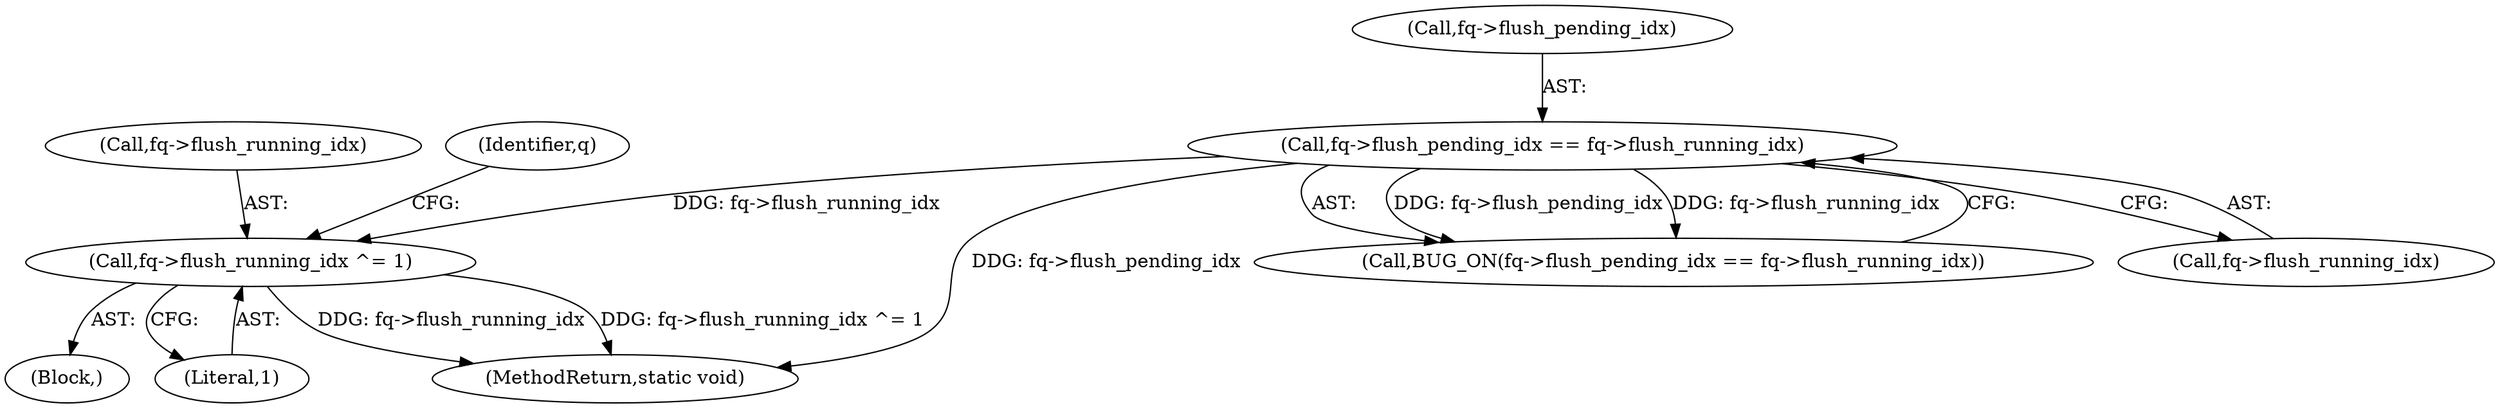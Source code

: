 digraph "0_linux_0048b4837affd153897ed1222283492070027aa9_0@pointer" {
"1000186" [label="(Call,fq->flush_running_idx ^= 1)"];
"1000179" [label="(Call,fq->flush_pending_idx == fq->flush_running_idx)"];
"1000187" [label="(Call,fq->flush_running_idx)"];
"1000179" [label="(Call,fq->flush_pending_idx == fq->flush_running_idx)"];
"1000107" [label="(Block,)"];
"1000178" [label="(Call,BUG_ON(fq->flush_pending_idx == fq->flush_running_idx))"];
"1000186" [label="(Call,fq->flush_running_idx ^= 1)"];
"1000183" [label="(Call,fq->flush_running_idx)"];
"1000194" [label="(Identifier,q)"];
"1000190" [label="(Literal,1)"];
"1000180" [label="(Call,fq->flush_pending_idx)"];
"1000248" [label="(MethodReturn,static void)"];
"1000186" -> "1000107"  [label="AST: "];
"1000186" -> "1000190"  [label="CFG: "];
"1000187" -> "1000186"  [label="AST: "];
"1000190" -> "1000186"  [label="AST: "];
"1000194" -> "1000186"  [label="CFG: "];
"1000186" -> "1000248"  [label="DDG: fq->flush_running_idx"];
"1000186" -> "1000248"  [label="DDG: fq->flush_running_idx ^= 1"];
"1000179" -> "1000186"  [label="DDG: fq->flush_running_idx"];
"1000179" -> "1000178"  [label="AST: "];
"1000179" -> "1000183"  [label="CFG: "];
"1000180" -> "1000179"  [label="AST: "];
"1000183" -> "1000179"  [label="AST: "];
"1000178" -> "1000179"  [label="CFG: "];
"1000179" -> "1000248"  [label="DDG: fq->flush_pending_idx"];
"1000179" -> "1000178"  [label="DDG: fq->flush_pending_idx"];
"1000179" -> "1000178"  [label="DDG: fq->flush_running_idx"];
}
